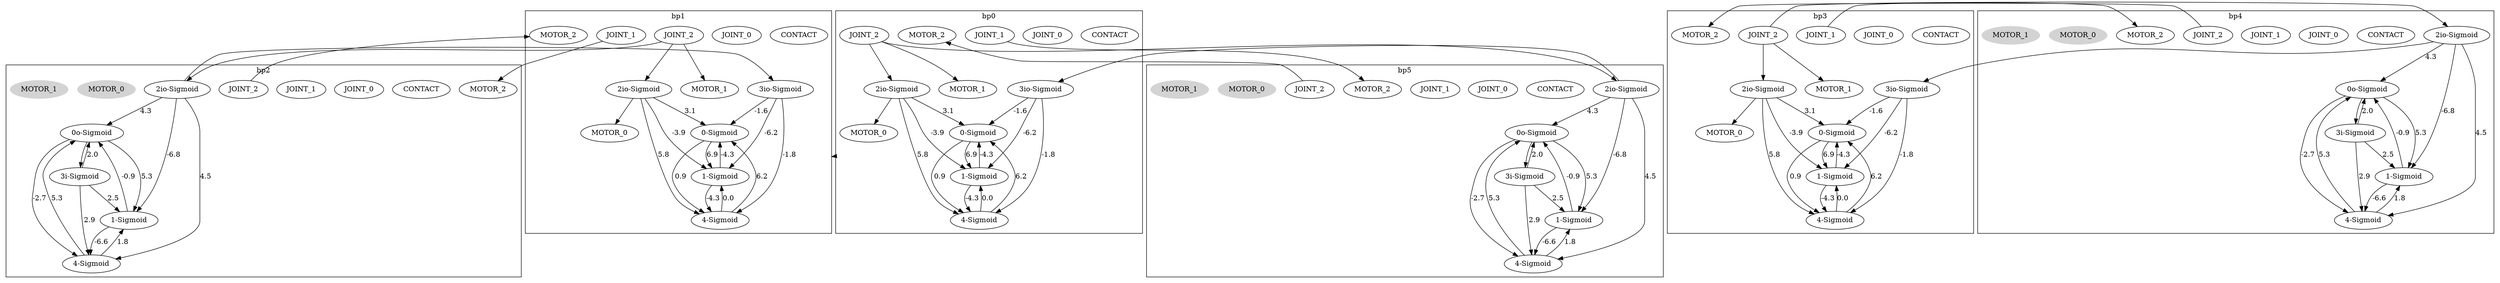 digraph G {
compound = true
 subgraph cluster0 {
  label = "bp0"
  bp0_0 [label="0-Sigmoid"]
  bp0_1 [label="1-Sigmoid"]
  bp0_2 [label="2io-Sigmoid"]
  bp0_3 [label="3io-Sigmoid"]
  bp0_4 [label="4-Sigmoid"]
  bp0_1 -> bp0_0 [label="-4.3"]
  bp0_2 -> bp0_0 [label="3.1"]
  bp0_3 -> bp0_0 [label="-1.6"]
  bp0_4 -> bp0_0 [label="6.2"]
  bp0_0 -> bp0_1 [label="6.9"]
  bp0_2 -> bp0_1 [label="-3.9"]
  bp0_3 -> bp0_1 [label="-6.2"]
  bp0_4 -> bp0_1 [label="0.0"]
  bp0_0 -> bp0_4 [label="0.9"]
  bp0_1 -> bp0_4 [label="-4.3"]
  bp0_2 -> bp0_4 [label="5.8"]
  bp0_3 -> bp0_4 [label="-1.8"]
  bp0_CONTACT [label="CONTACT"]
  bp0_JOINT_0 [label="JOINT_0"]
  bp0_JOINT_1 [label="JOINT_1"]
  bp0_JOINT_2 [label="JOINT_2"]
  bp0_MOTOR_0 [label="MOTOR_0"]
  bp0_MOTOR_1 [label="MOTOR_1"]
  bp0_MOTOR_2 [label="MOTOR_2"]
 }
 subgraph cluster1 {
  label = "bp1"
  bp1_0 [label="0-Sigmoid"]
  bp1_1 [label="1-Sigmoid"]
  bp1_2 [label="2io-Sigmoid"]
  bp1_3 [label="3io-Sigmoid"]
  bp1_4 [label="4-Sigmoid"]
  bp1_1 -> bp1_0 [label="-4.3"]
  bp1_2 -> bp1_0 [label="3.1"]
  bp1_3 -> bp1_0 [label="-1.6"]
  bp1_4 -> bp1_0 [label="6.2"]
  bp1_0 -> bp1_1 [label="6.9"]
  bp1_2 -> bp1_1 [label="-3.9"]
  bp1_3 -> bp1_1 [label="-6.2"]
  bp1_4 -> bp1_1 [label="0.0"]
  bp1_0 -> bp1_4 [label="0.9"]
  bp1_1 -> bp1_4 [label="-4.3"]
  bp1_2 -> bp1_4 [label="5.8"]
  bp1_3 -> bp1_4 [label="-1.8"]
  bp1_CONTACT [label="CONTACT"]
  bp1_JOINT_0 [label="JOINT_0"]
  bp1_JOINT_1 [label="JOINT_1"]
  bp1_JOINT_2 [label="JOINT_2"]
  bp1_MOTOR_0 [label="MOTOR_0"]
  bp1_MOTOR_1 [label="MOTOR_1"]
  bp1_MOTOR_2 [label="MOTOR_2"]
 }
 subgraph cluster2 {
  label = "bp2"
  bp2_0 [label="0o-Sigmoid"]
  bp2_1 [label="1-Sigmoid"]
  bp2_2 [label="2io-Sigmoid"]
  bp2_3 [label="3i-Sigmoid"]
  bp2_4 [label="4-Sigmoid"]
  bp2_1 -> bp2_0 [label="-0.9"]
  bp2_2 -> bp2_0 [label="4.3"]
  bp2_3 -> bp2_0 [label="2.0"]
  bp2_4 -> bp2_0 [label="5.3"]
  bp2_0 -> bp2_1 [label="5.3"]
  bp2_2 -> bp2_1 [label="-6.8"]
  bp2_3 -> bp2_1 [label="2.5"]
  bp2_4 -> bp2_1 [label="1.8"]
  bp2_0 -> bp2_4 [label="-2.7"]
  bp2_1 -> bp2_4 [label="-6.6"]
  bp2_2 -> bp2_4 [label="4.5"]
  bp2_3 -> bp2_4 [label="2.9"]
  bp2_CONTACT [label="CONTACT"]
  bp2_JOINT_0 [label="JOINT_0"]
  bp2_JOINT_1 [label="JOINT_1"]
  bp2_JOINT_2 [label="JOINT_2"]
  bp2_MOTOR_2 [label="MOTOR_2"]
  bp2_MOTOR_0 [label="MOTOR_0",style=filled,color=lightgrey]
  bp2_MOTOR_1 [label="MOTOR_1",style=filled,color=lightgrey]
 }
 subgraph cluster3 {
  label = "bp3"
  bp3_0 [label="0-Sigmoid"]
  bp3_1 [label="1-Sigmoid"]
  bp3_2 [label="2io-Sigmoid"]
  bp3_3 [label="3io-Sigmoid"]
  bp3_4 [label="4-Sigmoid"]
  bp3_1 -> bp3_0 [label="-4.3"]
  bp3_2 -> bp3_0 [label="3.1"]
  bp3_3 -> bp3_0 [label="-1.6"]
  bp3_4 -> bp3_0 [label="6.2"]
  bp3_0 -> bp3_1 [label="6.9"]
  bp3_2 -> bp3_1 [label="-3.9"]
  bp3_3 -> bp3_1 [label="-6.2"]
  bp3_4 -> bp3_1 [label="0.0"]
  bp3_0 -> bp3_4 [label="0.9"]
  bp3_1 -> bp3_4 [label="-4.3"]
  bp3_2 -> bp3_4 [label="5.8"]
  bp3_3 -> bp3_4 [label="-1.8"]
  bp3_CONTACT [label="CONTACT"]
  bp3_JOINT_0 [label="JOINT_0"]
  bp3_JOINT_1 [label="JOINT_1"]
  bp3_JOINT_2 [label="JOINT_2"]
  bp3_MOTOR_0 [label="MOTOR_0"]
  bp3_MOTOR_1 [label="MOTOR_1"]
  bp3_MOTOR_2 [label="MOTOR_2"]
 }
 subgraph cluster4 {
  label = "bp4"
  bp4_0 [label="0o-Sigmoid"]
  bp4_1 [label="1-Sigmoid"]
  bp4_2 [label="2io-Sigmoid"]
  bp4_3 [label="3i-Sigmoid"]
  bp4_4 [label="4-Sigmoid"]
  bp4_1 -> bp4_0 [label="-0.9"]
  bp4_2 -> bp4_0 [label="4.3"]
  bp4_3 -> bp4_0 [label="2.0"]
  bp4_4 -> bp4_0 [label="5.3"]
  bp4_0 -> bp4_1 [label="5.3"]
  bp4_2 -> bp4_1 [label="-6.8"]
  bp4_3 -> bp4_1 [label="2.5"]
  bp4_4 -> bp4_1 [label="1.8"]
  bp4_0 -> bp4_4 [label="-2.7"]
  bp4_1 -> bp4_4 [label="-6.6"]
  bp4_2 -> bp4_4 [label="4.5"]
  bp4_3 -> bp4_4 [label="2.9"]
  bp4_CONTACT [label="CONTACT"]
  bp4_JOINT_0 [label="JOINT_0"]
  bp4_JOINT_1 [label="JOINT_1"]
  bp4_JOINT_2 [label="JOINT_2"]
  bp4_MOTOR_2 [label="MOTOR_2"]
  bp4_MOTOR_0 [label="MOTOR_0",style=filled,color=lightgrey]
  bp4_MOTOR_1 [label="MOTOR_1",style=filled,color=lightgrey]
 }
 subgraph cluster5 {
  label = "bp5"
  bp5_0 [label="0o-Sigmoid"]
  bp5_1 [label="1-Sigmoid"]
  bp5_2 [label="2io-Sigmoid"]
  bp5_3 [label="3i-Sigmoid"]
  bp5_4 [label="4-Sigmoid"]
  bp5_1 -> bp5_0 [label="-0.9"]
  bp5_2 -> bp5_0 [label="4.3"]
  bp5_3 -> bp5_0 [label="2.0"]
  bp5_4 -> bp5_0 [label="5.3"]
  bp5_0 -> bp5_1 [label="5.3"]
  bp5_2 -> bp5_1 [label="-6.8"]
  bp5_3 -> bp5_1 [label="2.5"]
  bp5_4 -> bp5_1 [label="1.8"]
  bp5_0 -> bp5_4 [label="-2.7"]
  bp5_1 -> bp5_4 [label="-6.6"]
  bp5_2 -> bp5_4 [label="4.5"]
  bp5_3 -> bp5_4 [label="2.9"]
  bp5_CONTACT [label="CONTACT"]
  bp5_JOINT_0 [label="JOINT_0"]
  bp5_JOINT_1 [label="JOINT_1"]
  bp5_JOINT_2 [label="JOINT_2"]
  bp5_MOTOR_2 [label="MOTOR_2"]
  bp5_MOTOR_0 [label="MOTOR_0",style=filled,color=lightgrey]
  bp5_MOTOR_1 [label="MOTOR_1",style=filled,color=lightgrey]
 }
  bp0_JOINT_2 -> bp0_2
  bp5_2 -> bp0_3
  bp0_2 -> bp0_MOTOR_0
  bp0_JOINT_2 -> bp0_MOTOR_1
  bp5_JOINT_2 -> bp0_MOTOR_2
  bp1_JOINT_2 -> bp1_2
  bp2_2 -> bp1_3
  bp1_2 -> bp1_MOTOR_0
  bp1_JOINT_2 -> bp1_MOTOR_1
  bp2_JOINT_2 -> bp1_MOTOR_2
  bp1_JOINT_2 -> bp2_2
  bp2_0 -> bp2_3
  bp1_JOINT_1 -> bp2_MOTOR_2
  bp3_JOINT_2 -> bp3_2
  bp4_2 -> bp3_3
  bp3_2 -> bp3_MOTOR_0
  bp3_JOINT_2 -> bp3_MOTOR_1
  bp4_JOINT_2 -> bp3_MOTOR_2
  bp3_JOINT_2 -> bp4_2
  bp4_0 -> bp4_3
  bp3_JOINT_1 -> bp4_MOTOR_2
  bp0_JOINT_2 -> bp5_2
  bp5_0 -> bp5_3
  bp0_JOINT_1 -> bp5_MOTOR_2
  bp0_0 -> bp1_1 [ltail=cluster0, lhead=cluster1]
}
